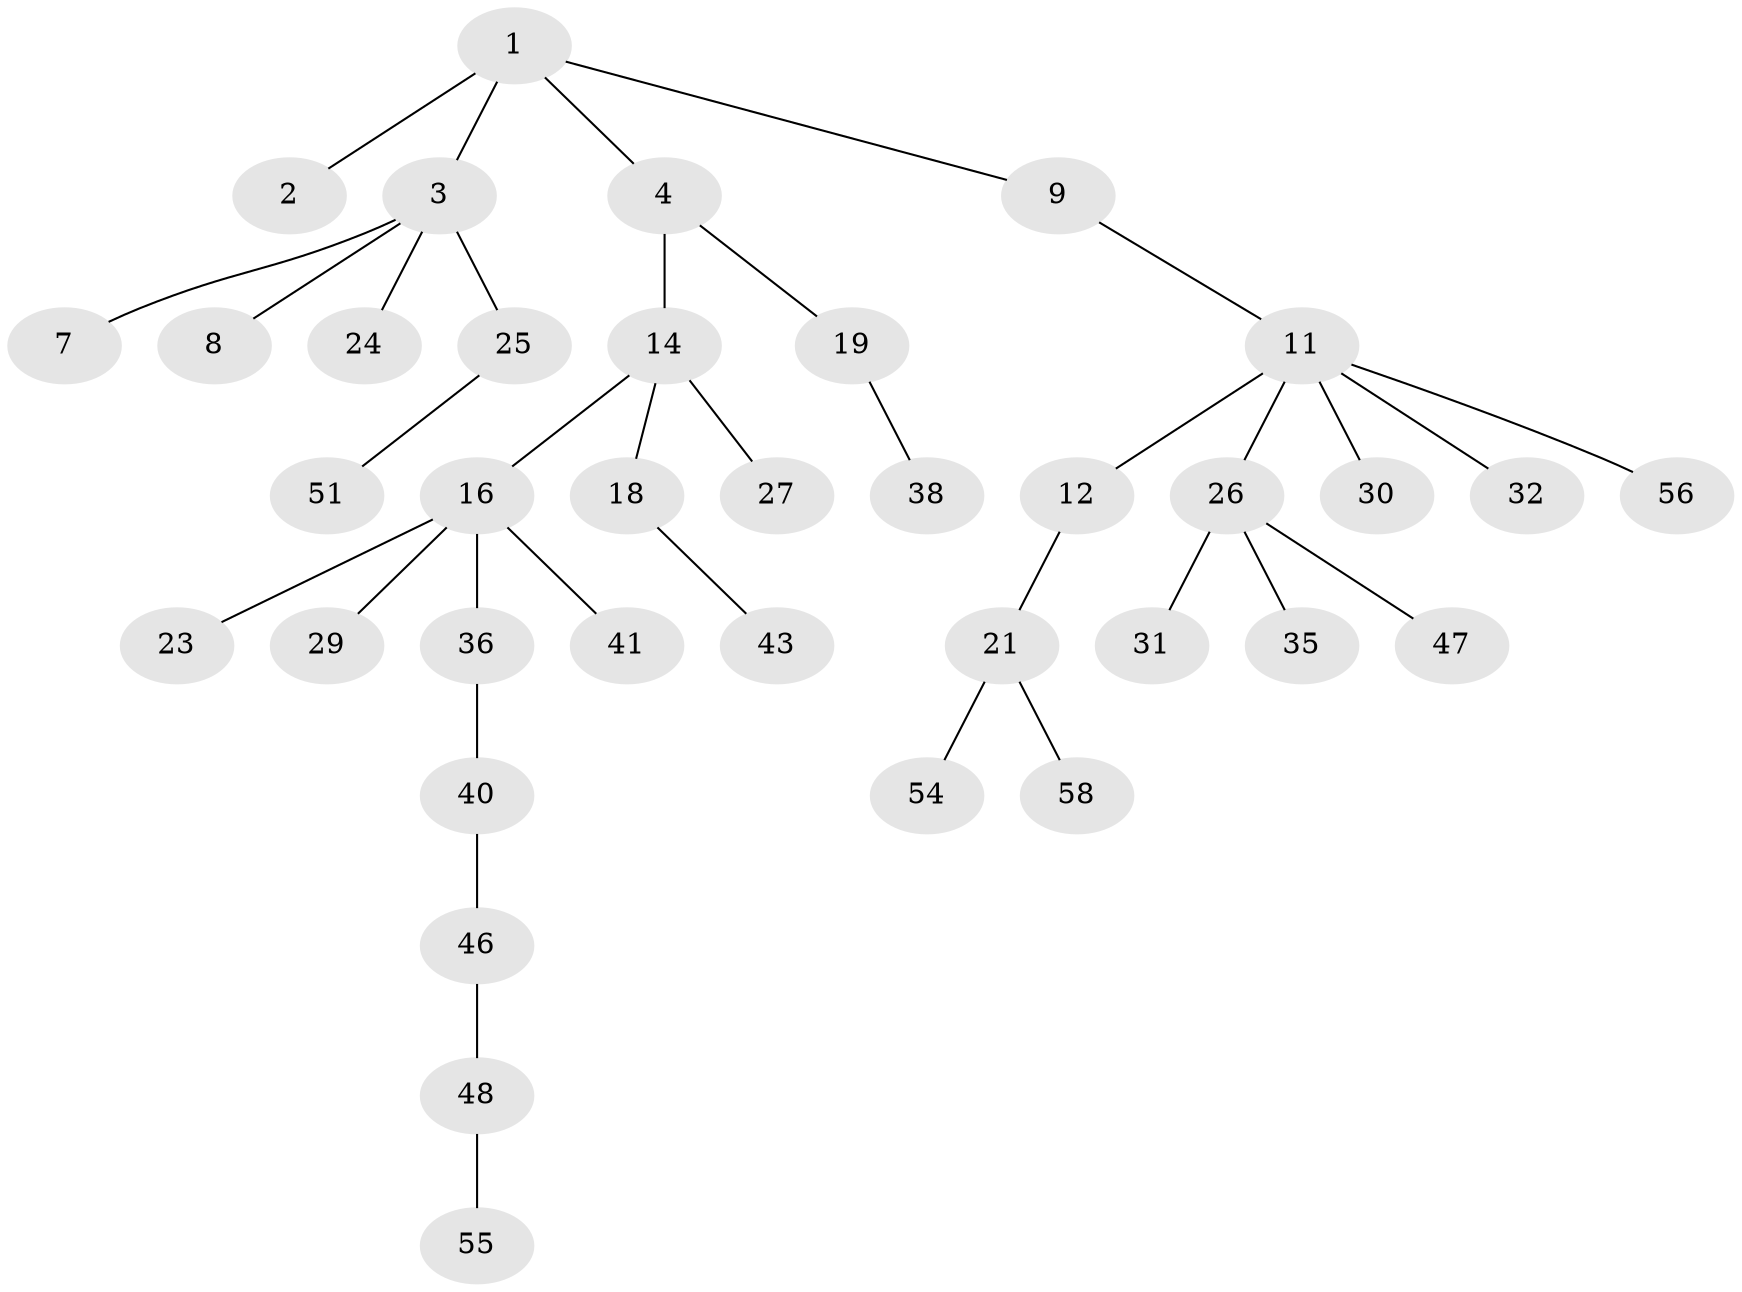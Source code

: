 // original degree distribution, {5: 0.06896551724137931, 2: 0.2413793103448276, 3: 0.1724137931034483, 1: 0.4827586206896552, 4: 0.034482758620689655}
// Generated by graph-tools (version 1.1) at 2025/11/02/27/25 16:11:27]
// undirected, 37 vertices, 36 edges
graph export_dot {
graph [start="1"]
  node [color=gray90,style=filled];
  1 [super="+5"];
  2 [super="+17"];
  3 [super="+13"];
  4 [super="+6"];
  7;
  8;
  9 [super="+10"];
  11 [super="+28"];
  12;
  14 [super="+15"];
  16 [super="+20"];
  18 [super="+22"];
  19 [super="+37"];
  21 [super="+34"];
  23 [super="+44"];
  24;
  25 [super="+42"];
  26 [super="+33"];
  27;
  29 [super="+53"];
  30;
  31;
  32 [super="+50"];
  35;
  36;
  38 [super="+39"];
  40 [super="+49"];
  41;
  43 [super="+45"];
  46;
  47;
  48 [super="+52"];
  51;
  54;
  55;
  56 [super="+57"];
  58;
  1 -- 2;
  1 -- 3;
  1 -- 4;
  1 -- 9;
  3 -- 7;
  3 -- 8;
  3 -- 24;
  3 -- 25;
  4 -- 14;
  4 -- 19;
  9 -- 11;
  11 -- 12;
  11 -- 26;
  11 -- 32;
  11 -- 56;
  11 -- 30;
  12 -- 21;
  14 -- 18;
  14 -- 27;
  14 -- 16;
  16 -- 36;
  16 -- 41;
  16 -- 29;
  16 -- 23;
  18 -- 43;
  19 -- 38;
  21 -- 54;
  21 -- 58;
  25 -- 51;
  26 -- 31;
  26 -- 35;
  26 -- 47;
  36 -- 40;
  40 -- 46;
  46 -- 48;
  48 -- 55;
}
